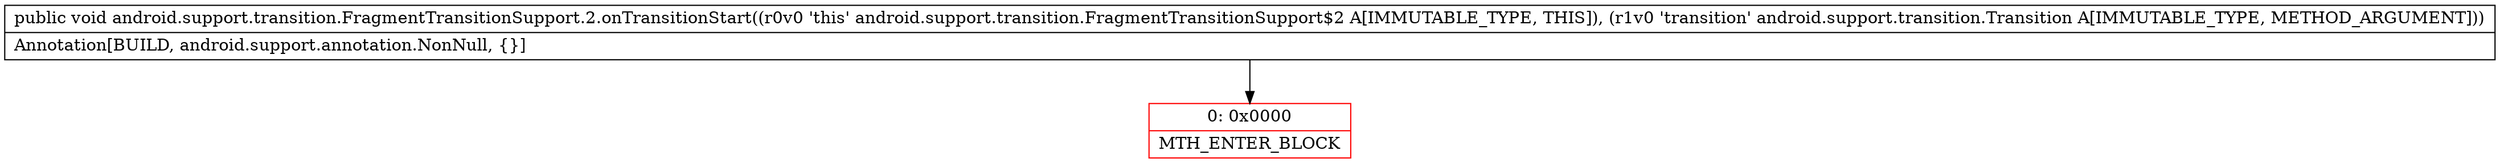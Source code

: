 digraph "CFG forandroid.support.transition.FragmentTransitionSupport.2.onTransitionStart(Landroid\/support\/transition\/Transition;)V" {
subgraph cluster_Region_1232328827 {
label = "R(0)";
node [shape=record,color=blue];
}
Node_0 [shape=record,color=red,label="{0\:\ 0x0000|MTH_ENTER_BLOCK\l}"];
MethodNode[shape=record,label="{public void android.support.transition.FragmentTransitionSupport.2.onTransitionStart((r0v0 'this' android.support.transition.FragmentTransitionSupport$2 A[IMMUTABLE_TYPE, THIS]), (r1v0 'transition' android.support.transition.Transition A[IMMUTABLE_TYPE, METHOD_ARGUMENT]))  | Annotation[BUILD, android.support.annotation.NonNull, \{\}]\l}"];
MethodNode -> Node_0;
}

